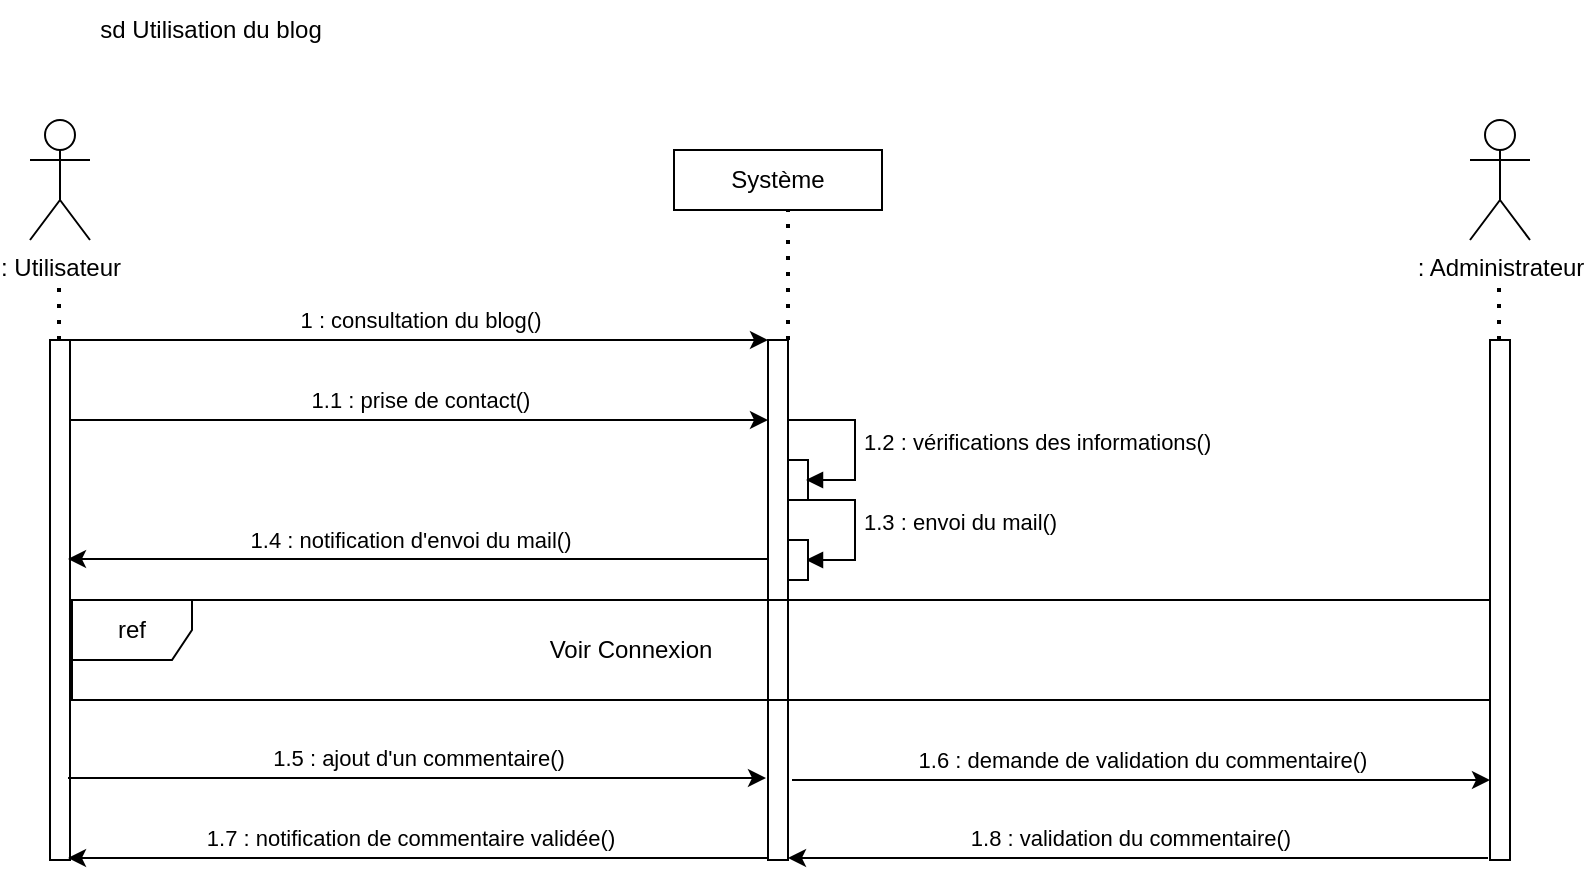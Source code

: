<mxfile version="21.3.7" type="device">
  <diagram name="Page-1" id="tzQITGD-KAaS58YVqhrc">
    <mxGraphModel dx="2264" dy="1126" grid="1" gridSize="10" guides="1" tooltips="1" connect="1" arrows="1" fold="1" page="1" pageScale="1" pageWidth="827" pageHeight="1169" math="0" shadow="0">
      <root>
        <mxCell id="0" />
        <mxCell id="1" parent="0" />
        <mxCell id="eHgLXqpAeeJmSoNgKmg_-1" value="Système" style="rounded=0;whiteSpace=wrap;html=1;" parent="1" vertex="1">
          <mxGeometry x="-488" y="85" width="104" height="30" as="geometry" />
        </mxCell>
        <mxCell id="eHgLXqpAeeJmSoNgKmg_-2" value=": Utilisateur" style="shape=umlActor;verticalLabelPosition=bottom;verticalAlign=top;html=1;outlineConnect=0;" parent="1" vertex="1">
          <mxGeometry x="-810" y="70" width="30" height="60" as="geometry" />
        </mxCell>
        <mxCell id="eHgLXqpAeeJmSoNgKmg_-7" value="" style="html=1;points=[];perimeter=orthogonalPerimeter;outlineConnect=0;targetShapes=umlLifeline;portConstraint=eastwest;newEdgeStyle={&quot;edgeStyle&quot;:&quot;elbowEdgeStyle&quot;,&quot;elbow&quot;:&quot;vertical&quot;,&quot;curved&quot;:0,&quot;rounded&quot;:0};" parent="1" vertex="1">
          <mxGeometry x="-800" y="180" width="10" height="260" as="geometry" />
        </mxCell>
        <mxCell id="eHgLXqpAeeJmSoNgKmg_-8" value="" style="html=1;points=[];perimeter=orthogonalPerimeter;outlineConnect=0;targetShapes=umlLifeline;portConstraint=eastwest;newEdgeStyle={&quot;edgeStyle&quot;:&quot;elbowEdgeStyle&quot;,&quot;elbow&quot;:&quot;vertical&quot;,&quot;curved&quot;:0,&quot;rounded&quot;:0};" parent="1" vertex="1">
          <mxGeometry x="-441" y="180" width="10" height="260" as="geometry" />
        </mxCell>
        <mxCell id="eHgLXqpAeeJmSoNgKmg_-21" value="" style="endArrow=classic;html=1;rounded=0;" parent="1" edge="1">
          <mxGeometry relative="1" as="geometry">
            <mxPoint x="-790" y="180" as="sourcePoint" />
            <mxPoint x="-441" y="180" as="targetPoint" />
            <Array as="points">
              <mxPoint x="-720" y="180" />
              <mxPoint x="-670" y="180" />
            </Array>
          </mxGeometry>
        </mxCell>
        <mxCell id="eHgLXqpAeeJmSoNgKmg_-22" value="1 : consultation du blog()" style="edgeLabel;resizable=0;html=1;align=center;verticalAlign=middle;" parent="eHgLXqpAeeJmSoNgKmg_-21" connectable="0" vertex="1">
          <mxGeometry relative="1" as="geometry">
            <mxPoint y="-10" as="offset" />
          </mxGeometry>
        </mxCell>
        <mxCell id="eHgLXqpAeeJmSoNgKmg_-29" value="" style="endArrow=classic;html=1;rounded=0;" parent="1" edge="1">
          <mxGeometry relative="1" as="geometry">
            <mxPoint x="-791" y="399" as="sourcePoint" />
            <mxPoint x="-442" y="399" as="targetPoint" />
            <Array as="points">
              <mxPoint x="-721" y="399" />
              <mxPoint x="-671" y="399" />
            </Array>
          </mxGeometry>
        </mxCell>
        <mxCell id="eHgLXqpAeeJmSoNgKmg_-30" value="1.5 : ajout d&#39;un commentaire()" style="edgeLabel;resizable=0;html=1;align=center;verticalAlign=middle;" parent="eHgLXqpAeeJmSoNgKmg_-29" connectable="0" vertex="1">
          <mxGeometry relative="1" as="geometry">
            <mxPoint y="-10" as="offset" />
          </mxGeometry>
        </mxCell>
        <mxCell id="eHgLXqpAeeJmSoNgKmg_-39" value="sd Utilisation du blog" style="text;html=1;align=center;verticalAlign=middle;resizable=0;points=[];autosize=1;strokeColor=none;fillColor=none;" parent="1" vertex="1">
          <mxGeometry x="-785" y="10" width="130" height="30" as="geometry" />
        </mxCell>
        <mxCell id="eHgLXqpAeeJmSoNgKmg_-40" value="" style="endArrow=none;dashed=1;html=1;dashPattern=1 3;strokeWidth=2;rounded=0;" parent="1" source="eHgLXqpAeeJmSoNgKmg_-8" edge="1">
          <mxGeometry width="50" height="50" relative="1" as="geometry">
            <mxPoint x="-481" y="165" as="sourcePoint" />
            <mxPoint x="-431" y="115" as="targetPoint" />
          </mxGeometry>
        </mxCell>
        <mxCell id="eHgLXqpAeeJmSoNgKmg_-42" value="" style="endArrow=none;dashed=1;html=1;dashPattern=1 3;strokeWidth=2;rounded=0;" parent="1" edge="1">
          <mxGeometry width="50" height="50" relative="1" as="geometry">
            <mxPoint x="-795.5" y="180" as="sourcePoint" />
            <mxPoint x="-795.5" y="150" as="targetPoint" />
          </mxGeometry>
        </mxCell>
        <mxCell id="rLgrCAnV_b43Tge-Wyza-8" value="" style="html=1;points=[];perimeter=orthogonalPerimeter;outlineConnect=0;targetShapes=umlLifeline;portConstraint=eastwest;newEdgeStyle={&quot;edgeStyle&quot;:&quot;elbowEdgeStyle&quot;,&quot;elbow&quot;:&quot;vertical&quot;,&quot;curved&quot;:0,&quot;rounded&quot;:0};" parent="1" vertex="1">
          <mxGeometry x="-431" y="240" width="10" height="20" as="geometry" />
        </mxCell>
        <mxCell id="H61nWzEEqI4VSqPFWY5y-5" value="" style="endArrow=classic;html=1;rounded=0;" parent="1" edge="1">
          <mxGeometry relative="1" as="geometry">
            <mxPoint x="-790" y="220" as="sourcePoint" />
            <mxPoint x="-441" y="220" as="targetPoint" />
            <Array as="points">
              <mxPoint x="-720" y="220" />
              <mxPoint x="-670" y="220" />
            </Array>
          </mxGeometry>
        </mxCell>
        <mxCell id="H61nWzEEqI4VSqPFWY5y-6" value="1.1 : prise de contact()" style="edgeLabel;resizable=0;html=1;align=center;verticalAlign=middle;" parent="H61nWzEEqI4VSqPFWY5y-5" connectable="0" vertex="1">
          <mxGeometry relative="1" as="geometry">
            <mxPoint y="-10" as="offset" />
          </mxGeometry>
        </mxCell>
        <mxCell id="H61nWzEEqI4VSqPFWY5y-9" value="1.3 : envoi du mail()" style="html=1;align=left;spacingLeft=2;endArrow=block;rounded=0;edgeStyle=orthogonalEdgeStyle;curved=0;rounded=0;" parent="1" edge="1">
          <mxGeometry relative="1" as="geometry">
            <mxPoint x="-431" y="260" as="sourcePoint" />
            <Array as="points">
              <mxPoint x="-397.5" y="290" />
            </Array>
            <mxPoint x="-422" y="290" as="targetPoint" />
          </mxGeometry>
        </mxCell>
        <mxCell id="S5dVF0mpriot_T31x6Bu-2" value="" style="endArrow=classic;html=1;rounded=0;" edge="1" parent="1">
          <mxGeometry relative="1" as="geometry">
            <mxPoint x="-429" y="400" as="sourcePoint" />
            <mxPoint x="-80" y="400" as="targetPoint" />
            <Array as="points">
              <mxPoint x="-359" y="400" />
              <mxPoint x="-309" y="400" />
            </Array>
          </mxGeometry>
        </mxCell>
        <mxCell id="S5dVF0mpriot_T31x6Bu-3" value="1.6 : demande de validation du commentaire()" style="edgeLabel;resizable=0;html=1;align=center;verticalAlign=middle;" connectable="0" vertex="1" parent="S5dVF0mpriot_T31x6Bu-2">
          <mxGeometry relative="1" as="geometry">
            <mxPoint y="-10" as="offset" />
          </mxGeometry>
        </mxCell>
        <mxCell id="S5dVF0mpriot_T31x6Bu-4" value="" style="html=1;points=[];perimeter=orthogonalPerimeter;outlineConnect=0;targetShapes=umlLifeline;portConstraint=eastwest;newEdgeStyle={&quot;edgeStyle&quot;:&quot;elbowEdgeStyle&quot;,&quot;elbow&quot;:&quot;vertical&quot;,&quot;curved&quot;:0,&quot;rounded&quot;:0};" vertex="1" parent="1">
          <mxGeometry x="-80" y="180" width="10" height="260" as="geometry" />
        </mxCell>
        <mxCell id="S5dVF0mpriot_T31x6Bu-5" value=": Administrateur" style="shape=umlActor;verticalLabelPosition=bottom;verticalAlign=top;html=1;outlineConnect=0;" vertex="1" parent="1">
          <mxGeometry x="-90" y="70" width="30" height="60" as="geometry" />
        </mxCell>
        <mxCell id="S5dVF0mpriot_T31x6Bu-6" value="" style="endArrow=classic;html=1;rounded=0;" edge="1" parent="1">
          <mxGeometry relative="1" as="geometry">
            <mxPoint x="-311" y="439" as="sourcePoint" />
            <mxPoint x="-431" y="439" as="targetPoint" />
            <Array as="points">
              <mxPoint x="-233.5" y="439" />
              <mxPoint x="-81" y="439" />
            </Array>
          </mxGeometry>
        </mxCell>
        <mxCell id="S5dVF0mpriot_T31x6Bu-7" value="&lt;div&gt;1.8 : validation du commentaire()&lt;/div&gt;" style="edgeLabel;resizable=0;html=1;align=center;verticalAlign=middle;" connectable="0" vertex="1" parent="S5dVF0mpriot_T31x6Bu-6">
          <mxGeometry relative="1" as="geometry">
            <mxPoint x="-119" y="-10" as="offset" />
          </mxGeometry>
        </mxCell>
        <mxCell id="S5dVF0mpriot_T31x6Bu-9" value="" style="endArrow=classic;html=1;rounded=0;" edge="1" parent="1">
          <mxGeometry relative="1" as="geometry">
            <mxPoint x="-671" y="439" as="sourcePoint" />
            <mxPoint x="-791" y="439" as="targetPoint" />
            <Array as="points">
              <mxPoint x="-593.5" y="439" />
              <mxPoint x="-441" y="439" />
            </Array>
          </mxGeometry>
        </mxCell>
        <mxCell id="S5dVF0mpriot_T31x6Bu-10" value="&lt;div&gt;1.7 : notification de commentaire validée()&lt;/div&gt;" style="edgeLabel;resizable=0;html=1;align=center;verticalAlign=middle;" connectable="0" vertex="1" parent="S5dVF0mpriot_T31x6Bu-9">
          <mxGeometry relative="1" as="geometry">
            <mxPoint x="-119" y="-10" as="offset" />
          </mxGeometry>
        </mxCell>
        <mxCell id="S5dVF0mpriot_T31x6Bu-11" value="1.2 : vérifications des informations()" style="html=1;align=left;spacingLeft=2;endArrow=block;rounded=0;edgeStyle=orthogonalEdgeStyle;curved=0;rounded=0;" edge="1" parent="1">
          <mxGeometry relative="1" as="geometry">
            <mxPoint x="-431" y="220" as="sourcePoint" />
            <Array as="points">
              <mxPoint x="-397.5" y="250" />
            </Array>
            <mxPoint x="-422" y="250" as="targetPoint" />
          </mxGeometry>
        </mxCell>
        <mxCell id="S5dVF0mpriot_T31x6Bu-14" value="" style="endArrow=classic;html=1;rounded=0;" edge="1" parent="1">
          <mxGeometry relative="1" as="geometry">
            <mxPoint x="-671" y="289.5" as="sourcePoint" />
            <mxPoint x="-791" y="289.5" as="targetPoint" />
            <Array as="points">
              <mxPoint x="-593.5" y="289.5" />
              <mxPoint x="-441" y="289.5" />
            </Array>
          </mxGeometry>
        </mxCell>
        <mxCell id="S5dVF0mpriot_T31x6Bu-15" value="&lt;div&gt;1.4 : notification d&#39;envoi du mail()&lt;/div&gt;" style="edgeLabel;resizable=0;html=1;align=center;verticalAlign=middle;" connectable="0" vertex="1" parent="S5dVF0mpriot_T31x6Bu-14">
          <mxGeometry relative="1" as="geometry">
            <mxPoint x="-119" y="-10" as="offset" />
          </mxGeometry>
        </mxCell>
        <mxCell id="S5dVF0mpriot_T31x6Bu-16" value="" style="html=1;points=[];perimeter=orthogonalPerimeter;outlineConnect=0;targetShapes=umlLifeline;portConstraint=eastwest;newEdgeStyle={&quot;edgeStyle&quot;:&quot;elbowEdgeStyle&quot;,&quot;elbow&quot;:&quot;vertical&quot;,&quot;curved&quot;:0,&quot;rounded&quot;:0};" vertex="1" parent="1">
          <mxGeometry x="-431" y="280" width="10" height="20" as="geometry" />
        </mxCell>
        <mxCell id="S5dVF0mpriot_T31x6Bu-19" value="" style="endArrow=none;dashed=1;html=1;dashPattern=1 3;strokeWidth=2;rounded=0;" edge="1" parent="1">
          <mxGeometry width="50" height="50" relative="1" as="geometry">
            <mxPoint x="-75.5" y="180" as="sourcePoint" />
            <mxPoint x="-75.5" y="150" as="targetPoint" />
          </mxGeometry>
        </mxCell>
        <mxCell id="S5dVF0mpriot_T31x6Bu-22" value="ref" style="shape=umlFrame;whiteSpace=wrap;html=1;pointerEvents=0;" vertex="1" parent="1">
          <mxGeometry x="-789" y="310" width="709" height="50" as="geometry" />
        </mxCell>
        <mxCell id="S5dVF0mpriot_T31x6Bu-23" value="Voir Connexion" style="text;html=1;align=center;verticalAlign=middle;resizable=0;points=[];autosize=1;strokeColor=none;fillColor=none;" vertex="1" parent="1">
          <mxGeometry x="-560" y="320" width="100" height="30" as="geometry" />
        </mxCell>
      </root>
    </mxGraphModel>
  </diagram>
</mxfile>
